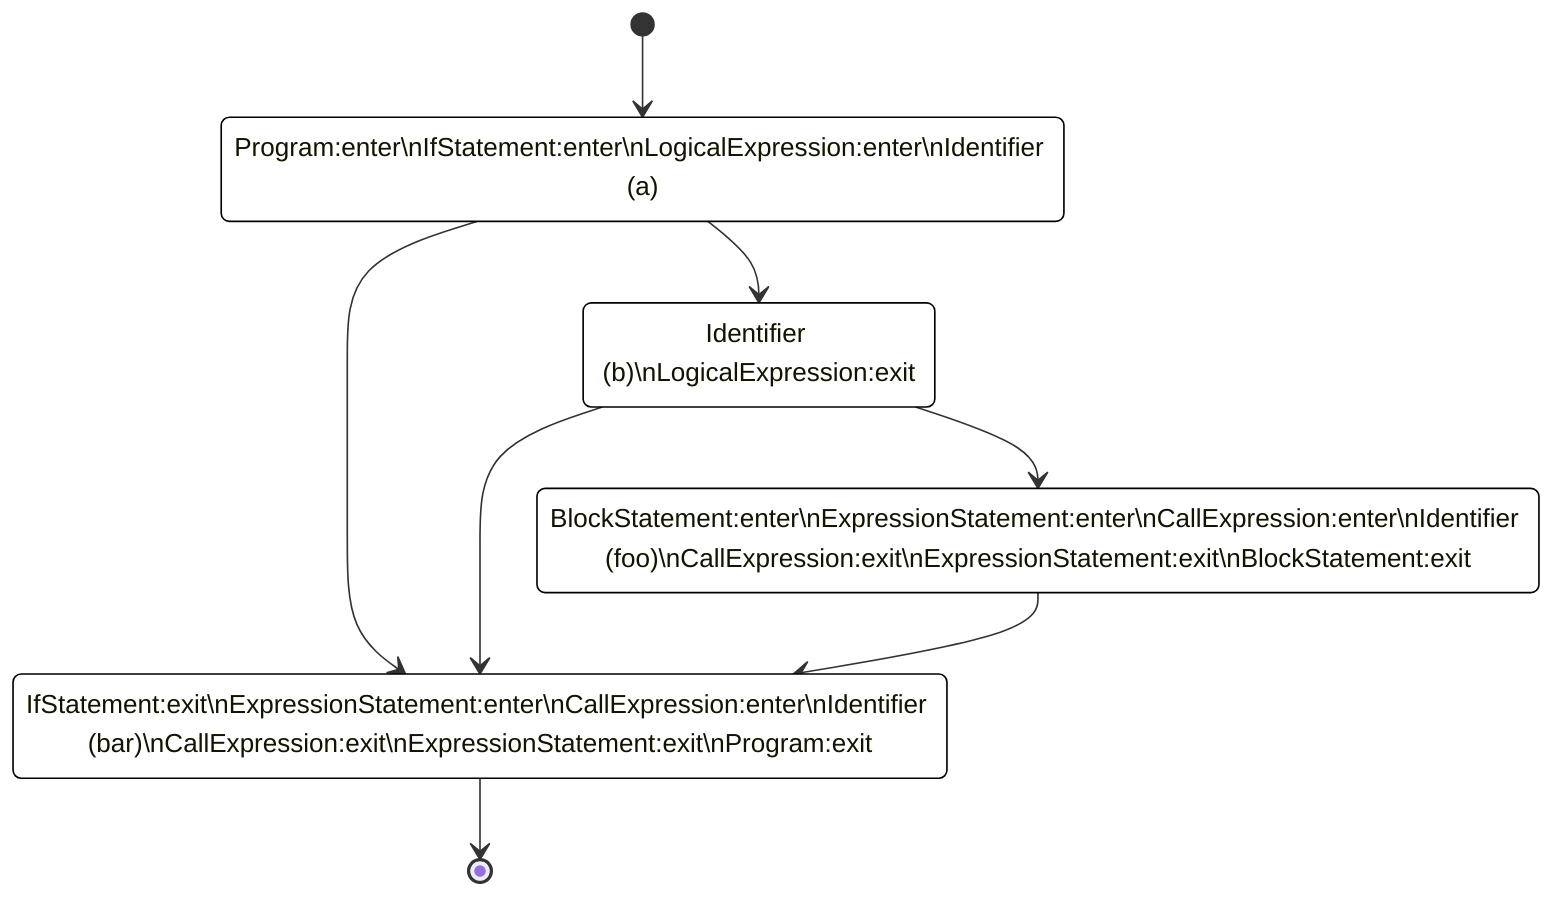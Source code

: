 stateDiagram-v2
classDef common fill: white, stroke: black
class s1_1, s1_2, s1_4, s1_3 common
state "Program:enter\nIfStatement:enter\nLogicalExpression:enter\nIdentifier (a)" as s1_1
state "Identifier (b)\nLogicalExpression:exit" as s1_2
state "IfStatement:exit\nExpressionStatement:enter\nCallExpression:enter\nIdentifier (bar)\nCallExpression:exit\nExpressionStatement:exit\nProgram:exit" as s1_4
state "BlockStatement:enter\nExpressionStatement:enter\nCallExpression:enter\nIdentifier (foo)\nCallExpression:exit\nExpressionStatement:exit\nBlockStatement:exit" as s1_3
[*] --> s1_1
s1_1 --> s1_2
s1_1 --> s1_4
s1_2 --> s1_3
s1_2 --> s1_4
s1_3 --> s1_4
s1_4 --> [*]